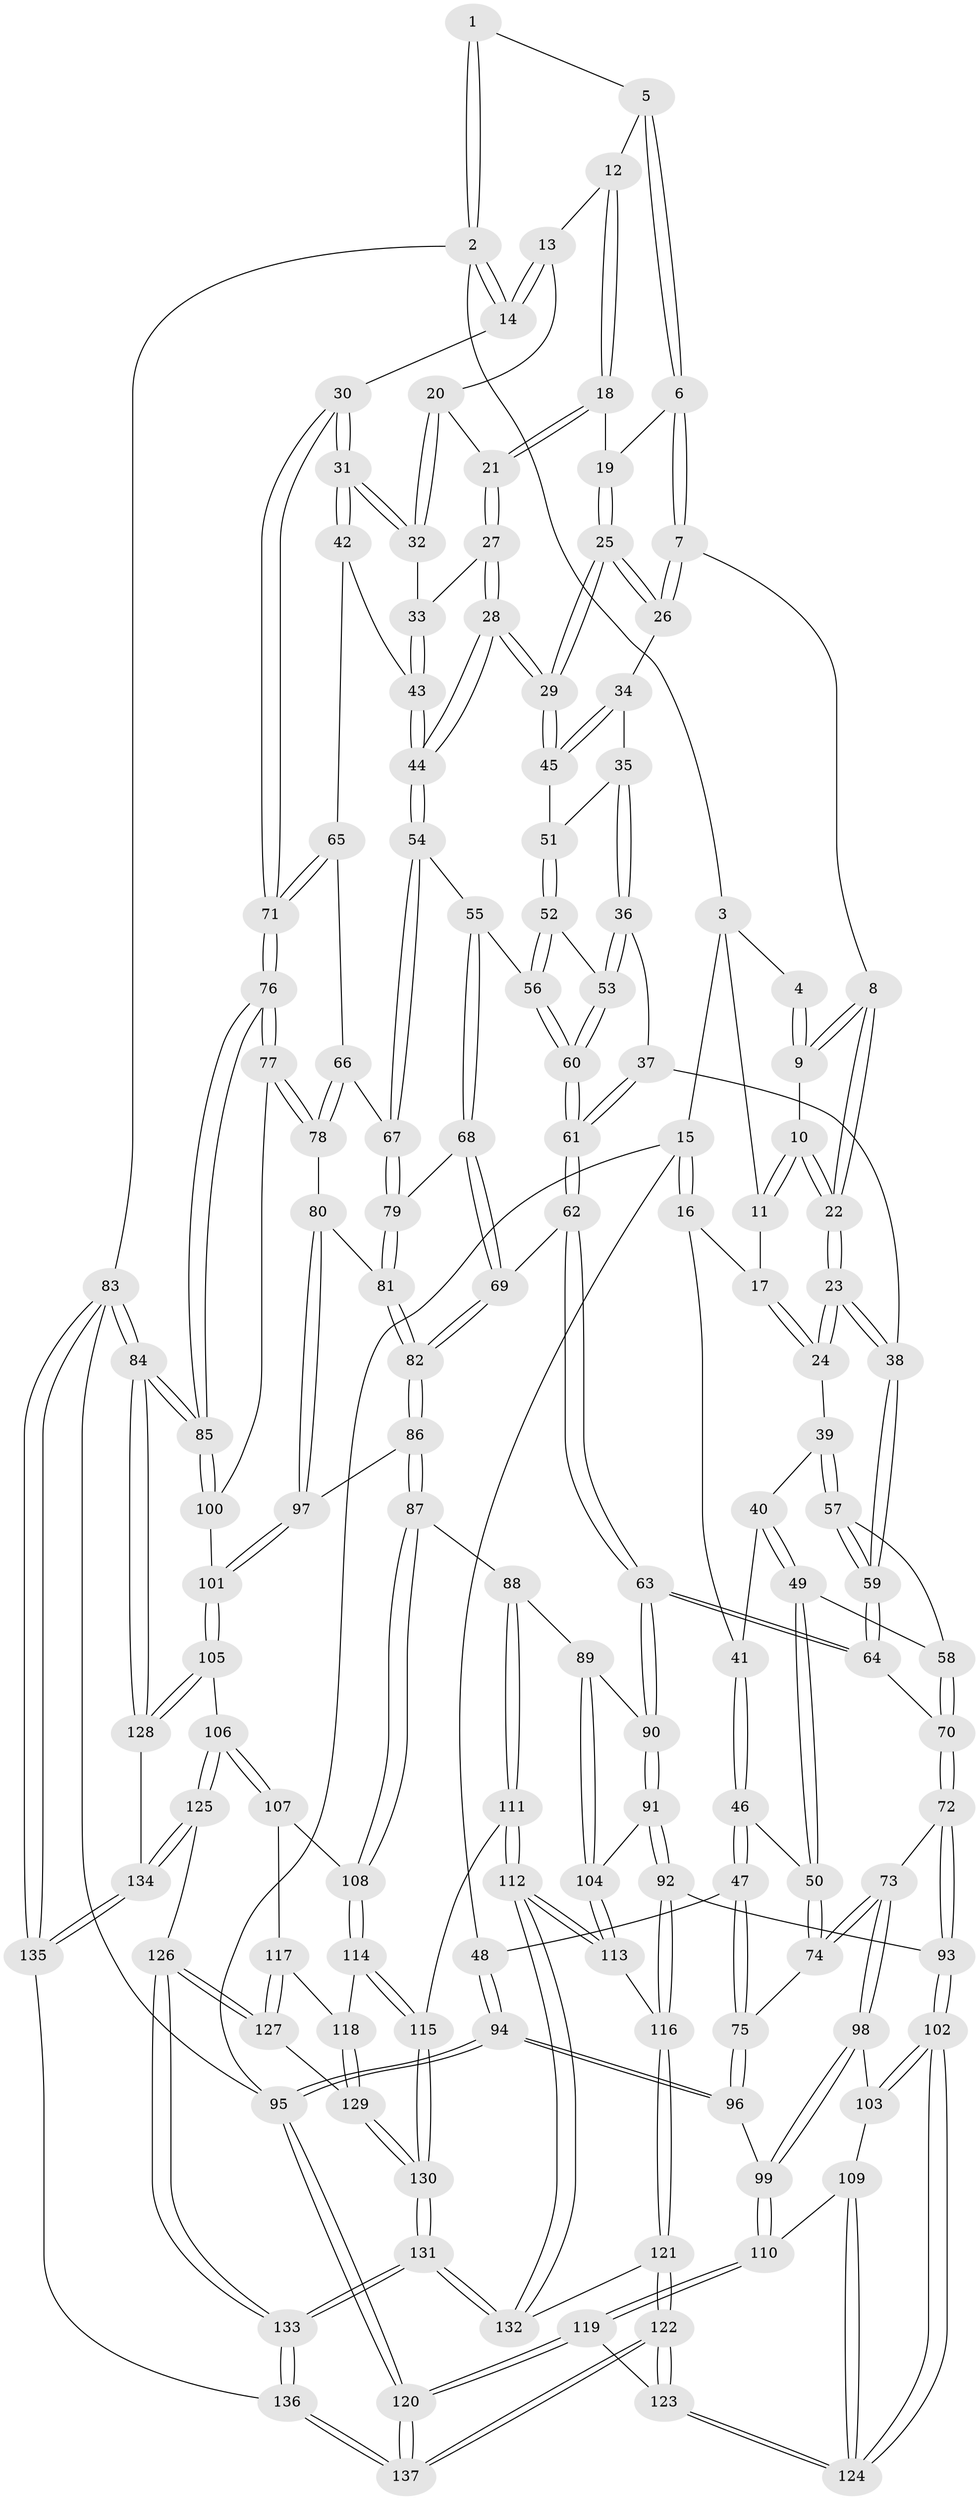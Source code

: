 // coarse degree distribution, {4: 0.47368421052631576, 6: 0.12631578947368421, 3: 0.06315789473684211, 5: 0.3368421052631579}
// Generated by graph-tools (version 1.1) at 2025/52/02/27/25 19:52:43]
// undirected, 137 vertices, 339 edges
graph export_dot {
graph [start="1"]
  node [color=gray90,style=filled];
  1 [pos="+0.630723118074285+0"];
  2 [pos="+1+0"];
  3 [pos="+0.2665763539929589+0"];
  4 [pos="+0.5277543468437812+0"];
  5 [pos="+0.710716742550702+0.06671128451039071"];
  6 [pos="+0.6312031685539211+0.17551955064424155"];
  7 [pos="+0.5945595173664898+0.20957439699655192"];
  8 [pos="+0.572227119534413+0.20904766916383488"];
  9 [pos="+0.5146857895462846+0.01672725324538942"];
  10 [pos="+0.4103872210819816+0.2021105943793574"];
  11 [pos="+0.23679575046672866+0"];
  12 [pos="+0.7693855405871589+0.10658398154061996"];
  13 [pos="+0.9441087931206262+0.07729177677755714"];
  14 [pos="+1+0"];
  15 [pos="+0+0.22945293553417495"];
  16 [pos="+0.11070828268221863+0.16412766762834946"];
  17 [pos="+0.15428615205469712+0.12819907524910334"];
  18 [pos="+0.7828615352299305+0.20130035725504214"];
  19 [pos="+0.7646157962443975+0.22867405459862072"];
  20 [pos="+0.9050312503496457+0.2233040902062511"];
  21 [pos="+0.8897309615396162+0.23429279464356084"];
  22 [pos="+0.43122875465196536+0.280318962540197"];
  23 [pos="+0.4252624351995508+0.29386550615034185"];
  24 [pos="+0.3480793535604367+0.3124356749571833"];
  25 [pos="+0.7402738928230929+0.2930463635326674"];
  26 [pos="+0.6398846488790657+0.26198584844372574"];
  27 [pos="+0.8746726366193712+0.29933612306536755"];
  28 [pos="+0.8109204597784232+0.39471833419708374"];
  29 [pos="+0.7666685557170566+0.3563018205064908"];
  30 [pos="+1+0.3215364741971572"];
  31 [pos="+1+0.32457638231519603"];
  32 [pos="+0.9964458988251328+0.26624281097205177"];
  33 [pos="+0.9273864851757874+0.3125398817590748"];
  34 [pos="+0.6232067161289776+0.33362352869481043"];
  35 [pos="+0.546528375403733+0.3522375373136303"];
  36 [pos="+0.5035848584284314+0.35618346443312227"];
  37 [pos="+0.5006933878940816+0.3556630120508234"];
  38 [pos="+0.4415446504038718+0.3215294923952192"];
  39 [pos="+0.33778690419652135+0.3208752235180896"];
  40 [pos="+0.18413865060412613+0.3126216818849094"];
  41 [pos="+0.14838822881598737+0.29906577323020234"];
  42 [pos="+1+0.361188474756223"];
  43 [pos="+0.9774836868970496+0.359903716766974"];
  44 [pos="+0.8160460301329336+0.40894322246140274"];
  45 [pos="+0.6518580321778928+0.38182744423217324"];
  46 [pos="+0.08040177787522142+0.4373679532729743"];
  47 [pos="+0.00853242075674207+0.46673845909061334"];
  48 [pos="+0+0.47200300332237904"];
  49 [pos="+0.22554728403942867+0.4452377952174114"];
  50 [pos="+0.20400512414585062+0.45352198552983497"];
  51 [pos="+0.6429022838611952+0.3951050271863522"];
  52 [pos="+0.6386305030264144+0.4045509984828006"];
  53 [pos="+0.6067587430705432+0.4200036481838744"];
  54 [pos="+0.8172927356098133+0.4311594582922399"];
  55 [pos="+0.6758264517751387+0.4616161251024655"];
  56 [pos="+0.6610923427385935+0.447000689617894"];
  57 [pos="+0.2892349293366031+0.4017682808405136"];
  58 [pos="+0.25578259925837743+0.43978501303362233"];
  59 [pos="+0.431901382984604+0.5268890093612705"];
  60 [pos="+0.5759409064681023+0.49006905651606997"];
  61 [pos="+0.5669865279653483+0.5041251170601176"];
  62 [pos="+0.5568720878133913+0.5800076767765716"];
  63 [pos="+0.5284470872478603+0.5944275420198081"];
  64 [pos="+0.43565749947908794+0.5644881419127368"];
  65 [pos="+0.9228885470804736+0.4671643471882775"];
  66 [pos="+0.8860660495547543+0.47369272681784663"];
  67 [pos="+0.8185569969701114+0.4348722085235474"];
  68 [pos="+0.6361081612290364+0.566416797309208"];
  69 [pos="+0.6188644391169253+0.5818699320173442"];
  70 [pos="+0.3557509279448027+0.5947259150162794"];
  71 [pos="+1+0.5855244356294275"];
  72 [pos="+0.33149015163128354+0.6213058565830281"];
  73 [pos="+0.21101030918180297+0.639470617138945"];
  74 [pos="+0.20532861288155296+0.6370986091356942"];
  75 [pos="+0.19025672836367477+0.6368712524093754"];
  76 [pos="+1+0.6177331873071535"];
  77 [pos="+1+0.6442184893026297"];
  78 [pos="+0.9566898442178834+0.6322279543804558"];
  79 [pos="+0.7893833319457183+0.5048502941093452"];
  80 [pos="+0.9273718088237171+0.6430580130001032"];
  81 [pos="+0.8013243082973905+0.6096712893248607"];
  82 [pos="+0.7291145320561184+0.6758353847047895"];
  83 [pos="+1+1"];
  84 [pos="+1+0.9948300879677053"];
  85 [pos="+1+0.9788309412349881"];
  86 [pos="+0.7333412051246258+0.7402616769731729"];
  87 [pos="+0.7254307598265121+0.7544756915599434"];
  88 [pos="+0.7173310081494478+0.757079915858301"];
  89 [pos="+0.6021944542330512+0.7653124356907279"];
  90 [pos="+0.5297887055510375+0.6922699718402037"];
  91 [pos="+0.44423687068649076+0.7836338120602478"];
  92 [pos="+0.43295854174915177+0.79231034646009"];
  93 [pos="+0.37100372633534+0.7925009647207931"];
  94 [pos="+0+0.72876589969578"];
  95 [pos="+0+1"];
  96 [pos="+0.00830019056377348+0.7467949666277647"];
  97 [pos="+0.8611097340342684+0.7433568105239968"];
  98 [pos="+0.22050498918613745+0.7686159812612916"];
  99 [pos="+0.09476987974330918+0.807166918605436"];
  100 [pos="+0.9306103461329314+0.8307234823824468"];
  101 [pos="+0.9093955124025522+0.8348862594994773"];
  102 [pos="+0.34956350887050636+0.813613369439542"];
  103 [pos="+0.23903609380685703+0.7869016003255779"];
  104 [pos="+0.5823981647550308+0.8220983605107428"];
  105 [pos="+0.8885900124708995+0.8620973390422584"];
  106 [pos="+0.8570192381521023+0.8794812448236594"];
  107 [pos="+0.7501882302455526+0.8186467097667842"];
  108 [pos="+0.7499254146836081+0.8183059720620994"];
  109 [pos="+0.20559051114144342+0.8649716928870108"];
  110 [pos="+0.13324625572260831+0.8846953459403747"];
  111 [pos="+0.6366506847999308+0.8846237265327814"];
  112 [pos="+0.5815438689102653+0.8851822571868725"];
  113 [pos="+0.5771743251015294+0.87878435896535"];
  114 [pos="+0.6818904939465481+0.8929165418861387"];
  115 [pos="+0.6534968223244771+0.8934640104802397"];
  116 [pos="+0.48531990114016094+0.8660738698260092"];
  117 [pos="+0.7459901370841115+0.8914946169900121"];
  118 [pos="+0.6823435517526275+0.8932825809038605"];
  119 [pos="+0.13257834266749416+0.8901290065122073"];
  120 [pos="+0+1"];
  121 [pos="+0.43324332293203976+0.9921065463481467"];
  122 [pos="+0.34740841862682253+1"];
  123 [pos="+0.329844619900148+1"];
  124 [pos="+0.32377422547975065+0.9493859956646136"];
  125 [pos="+0.8502506302035251+0.8955237574270472"];
  126 [pos="+0.7932737677205652+0.9424316590770894"];
  127 [pos="+0.7473222055266365+0.908970736222636"];
  128 [pos="+0.9493463151477389+0.9499549971502547"];
  129 [pos="+0.71434348300108+0.9259980097493794"];
  130 [pos="+0.6873046325619743+1"];
  131 [pos="+0.6832545758488365+1"];
  132 [pos="+0.5747875566714932+0.9358660569096106"];
  133 [pos="+0.7088367561910904+1"];
  134 [pos="+0.8902522249012107+1"];
  135 [pos="+0.8236064790726582+1"];
  136 [pos="+0.7094815883198563+1"];
  137 [pos="+0.32205347168252274+1"];
  1 -- 2;
  1 -- 2;
  1 -- 5;
  2 -- 3;
  2 -- 14;
  2 -- 14;
  2 -- 83;
  3 -- 4;
  3 -- 11;
  3 -- 15;
  4 -- 9;
  4 -- 9;
  5 -- 6;
  5 -- 6;
  5 -- 12;
  6 -- 7;
  6 -- 7;
  6 -- 19;
  7 -- 8;
  7 -- 26;
  7 -- 26;
  8 -- 9;
  8 -- 9;
  8 -- 22;
  8 -- 22;
  9 -- 10;
  10 -- 11;
  10 -- 11;
  10 -- 22;
  10 -- 22;
  11 -- 17;
  12 -- 13;
  12 -- 18;
  12 -- 18;
  13 -- 14;
  13 -- 14;
  13 -- 20;
  14 -- 30;
  15 -- 16;
  15 -- 16;
  15 -- 48;
  15 -- 95;
  16 -- 17;
  16 -- 41;
  17 -- 24;
  17 -- 24;
  18 -- 19;
  18 -- 21;
  18 -- 21;
  19 -- 25;
  19 -- 25;
  20 -- 21;
  20 -- 32;
  20 -- 32;
  21 -- 27;
  21 -- 27;
  22 -- 23;
  22 -- 23;
  23 -- 24;
  23 -- 24;
  23 -- 38;
  23 -- 38;
  24 -- 39;
  25 -- 26;
  25 -- 26;
  25 -- 29;
  25 -- 29;
  26 -- 34;
  27 -- 28;
  27 -- 28;
  27 -- 33;
  28 -- 29;
  28 -- 29;
  28 -- 44;
  28 -- 44;
  29 -- 45;
  29 -- 45;
  30 -- 31;
  30 -- 31;
  30 -- 71;
  30 -- 71;
  31 -- 32;
  31 -- 32;
  31 -- 42;
  31 -- 42;
  32 -- 33;
  33 -- 43;
  33 -- 43;
  34 -- 35;
  34 -- 45;
  34 -- 45;
  35 -- 36;
  35 -- 36;
  35 -- 51;
  36 -- 37;
  36 -- 53;
  36 -- 53;
  37 -- 38;
  37 -- 61;
  37 -- 61;
  38 -- 59;
  38 -- 59;
  39 -- 40;
  39 -- 57;
  39 -- 57;
  40 -- 41;
  40 -- 49;
  40 -- 49;
  41 -- 46;
  41 -- 46;
  42 -- 43;
  42 -- 65;
  43 -- 44;
  43 -- 44;
  44 -- 54;
  44 -- 54;
  45 -- 51;
  46 -- 47;
  46 -- 47;
  46 -- 50;
  47 -- 48;
  47 -- 75;
  47 -- 75;
  48 -- 94;
  48 -- 94;
  49 -- 50;
  49 -- 50;
  49 -- 58;
  50 -- 74;
  50 -- 74;
  51 -- 52;
  51 -- 52;
  52 -- 53;
  52 -- 56;
  52 -- 56;
  53 -- 60;
  53 -- 60;
  54 -- 55;
  54 -- 67;
  54 -- 67;
  55 -- 56;
  55 -- 68;
  55 -- 68;
  56 -- 60;
  56 -- 60;
  57 -- 58;
  57 -- 59;
  57 -- 59;
  58 -- 70;
  58 -- 70;
  59 -- 64;
  59 -- 64;
  60 -- 61;
  60 -- 61;
  61 -- 62;
  61 -- 62;
  62 -- 63;
  62 -- 63;
  62 -- 69;
  63 -- 64;
  63 -- 64;
  63 -- 90;
  63 -- 90;
  64 -- 70;
  65 -- 66;
  65 -- 71;
  65 -- 71;
  66 -- 67;
  66 -- 78;
  66 -- 78;
  67 -- 79;
  67 -- 79;
  68 -- 69;
  68 -- 69;
  68 -- 79;
  69 -- 82;
  69 -- 82;
  70 -- 72;
  70 -- 72;
  71 -- 76;
  71 -- 76;
  72 -- 73;
  72 -- 93;
  72 -- 93;
  73 -- 74;
  73 -- 74;
  73 -- 98;
  73 -- 98;
  74 -- 75;
  75 -- 96;
  75 -- 96;
  76 -- 77;
  76 -- 77;
  76 -- 85;
  76 -- 85;
  77 -- 78;
  77 -- 78;
  77 -- 100;
  78 -- 80;
  79 -- 81;
  79 -- 81;
  80 -- 81;
  80 -- 97;
  80 -- 97;
  81 -- 82;
  81 -- 82;
  82 -- 86;
  82 -- 86;
  83 -- 84;
  83 -- 84;
  83 -- 135;
  83 -- 135;
  83 -- 95;
  84 -- 85;
  84 -- 85;
  84 -- 128;
  84 -- 128;
  85 -- 100;
  85 -- 100;
  86 -- 87;
  86 -- 87;
  86 -- 97;
  87 -- 88;
  87 -- 108;
  87 -- 108;
  88 -- 89;
  88 -- 111;
  88 -- 111;
  89 -- 90;
  89 -- 104;
  89 -- 104;
  90 -- 91;
  90 -- 91;
  91 -- 92;
  91 -- 92;
  91 -- 104;
  92 -- 93;
  92 -- 116;
  92 -- 116;
  93 -- 102;
  93 -- 102;
  94 -- 95;
  94 -- 95;
  94 -- 96;
  94 -- 96;
  95 -- 120;
  95 -- 120;
  96 -- 99;
  97 -- 101;
  97 -- 101;
  98 -- 99;
  98 -- 99;
  98 -- 103;
  99 -- 110;
  99 -- 110;
  100 -- 101;
  101 -- 105;
  101 -- 105;
  102 -- 103;
  102 -- 103;
  102 -- 124;
  102 -- 124;
  103 -- 109;
  104 -- 113;
  104 -- 113;
  105 -- 106;
  105 -- 128;
  105 -- 128;
  106 -- 107;
  106 -- 107;
  106 -- 125;
  106 -- 125;
  107 -- 108;
  107 -- 117;
  108 -- 114;
  108 -- 114;
  109 -- 110;
  109 -- 124;
  109 -- 124;
  110 -- 119;
  110 -- 119;
  111 -- 112;
  111 -- 112;
  111 -- 115;
  112 -- 113;
  112 -- 113;
  112 -- 132;
  112 -- 132;
  113 -- 116;
  114 -- 115;
  114 -- 115;
  114 -- 118;
  115 -- 130;
  115 -- 130;
  116 -- 121;
  116 -- 121;
  117 -- 118;
  117 -- 127;
  117 -- 127;
  118 -- 129;
  118 -- 129;
  119 -- 120;
  119 -- 120;
  119 -- 123;
  120 -- 137;
  120 -- 137;
  121 -- 122;
  121 -- 122;
  121 -- 132;
  122 -- 123;
  122 -- 123;
  122 -- 137;
  122 -- 137;
  123 -- 124;
  123 -- 124;
  125 -- 126;
  125 -- 134;
  125 -- 134;
  126 -- 127;
  126 -- 127;
  126 -- 133;
  126 -- 133;
  127 -- 129;
  128 -- 134;
  129 -- 130;
  129 -- 130;
  130 -- 131;
  130 -- 131;
  131 -- 132;
  131 -- 132;
  131 -- 133;
  131 -- 133;
  133 -- 136;
  133 -- 136;
  134 -- 135;
  134 -- 135;
  135 -- 136;
  136 -- 137;
  136 -- 137;
}
